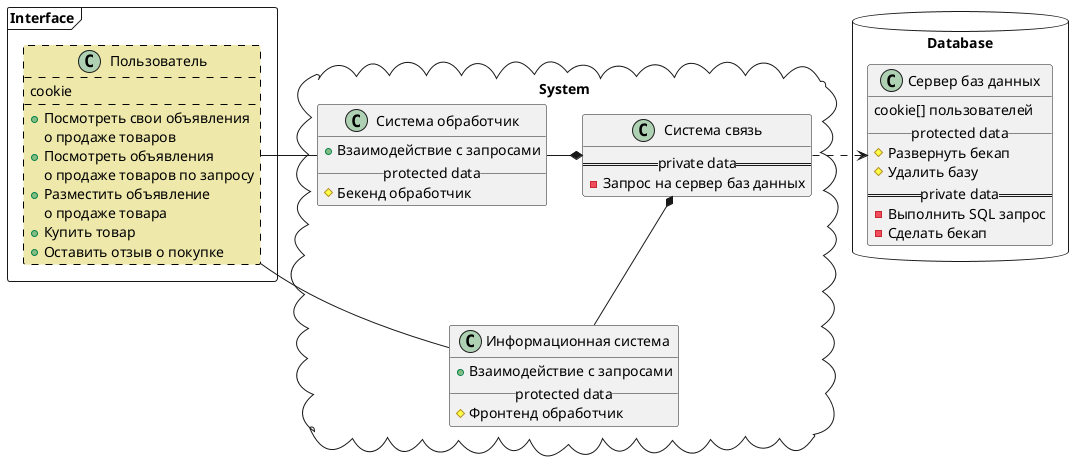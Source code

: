 @startuml SIA_13_PR1_1
package Interface <<Frame>> {
    class Пользователь #PaleGoldenRod ##[dashed]Black {
        {field} cookie
        {method} + Посмотреть свои объявления
        {method} о продаже товаров
        {method} + Посмотреть объявления
        {method} о продаже товаров по запросу
        {method} + Разместить объявление
        {method} о продаже товара
        {method} + Купить товар
        {method} + Оставить отзыв о покупке
    }
}
package System <<Cloud>> {
    class "Информационная система" {
        {method} + Взаимодействие с запросами
        __ protected data __
        {method} # Фронтенд обработчик
    }
    class "Система обработчик" {
        {method} + Взаимодействие с запросами
        __ protected data __
        {method} # Бекенд обработчик
    }
    class "Система связь" {
        == private data ==
        {method} - Запрос на сервер баз данных
    }
}

package Database <<Database>> {
    class "Сервер баз данных" {
    cookie[] пользователей
    __ protected data __
    {method} # Развернуть бекап
    {method} # Удалить базу
    == private data ==
    {method} - Выполнить SQL запрос
    {method} - Сделать бекап
    }
}

Пользователь -- "Информационная система"
Пользователь -right- "Система обработчик"
"Система связь" *-- "Информационная система"
"Система связь" *-left- "Система обработчик"
"Сервер баз данных" <.right. "Система связь"
@enduml